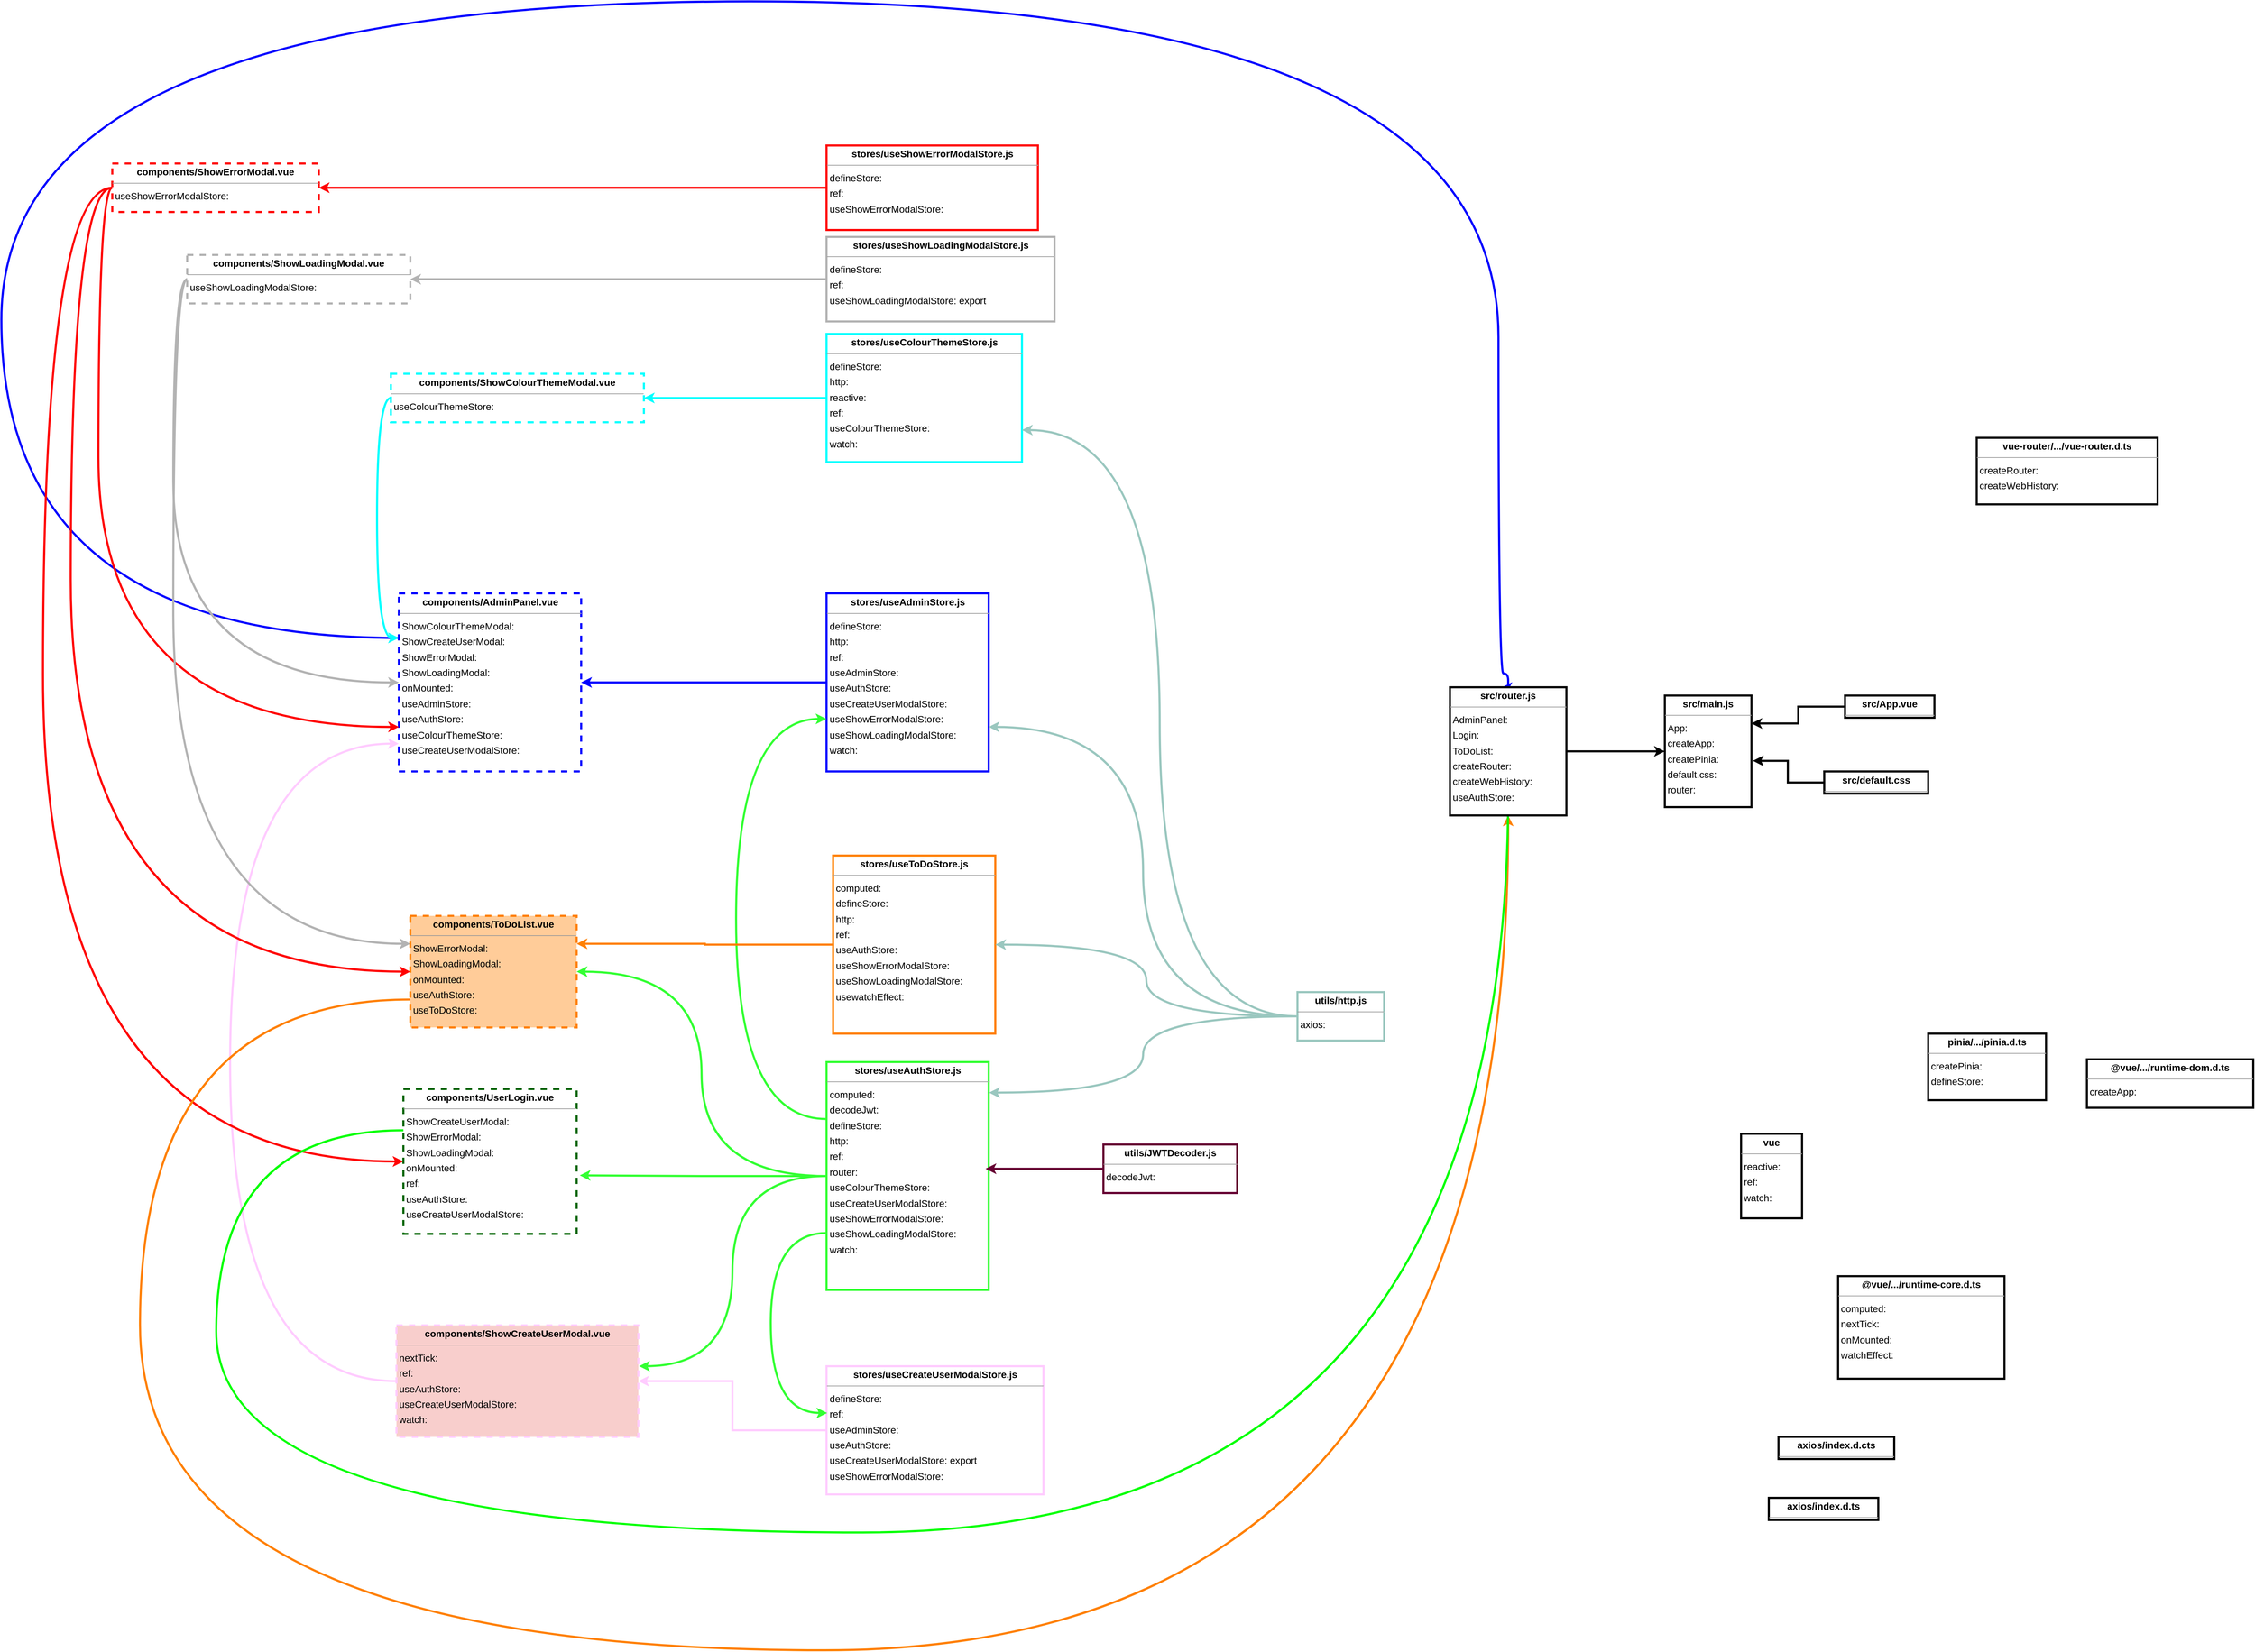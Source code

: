 <mxfile version="25.0.2">
  <diagram id="1cPTKQ7yVXZc2PTmmrw2" name="Page-1">
    <mxGraphModel dx="3926" dy="3214" grid="1" gridSize="10" guides="1" tooltips="1" connect="1" arrows="1" fold="1" page="0" pageScale="1" pageWidth="850" pageHeight="1100" background="none" math="0" shadow="0">
      <root>
        <mxCell id="0" />
        <mxCell id="1" parent="0" />
        <mxCell id="node15" value="&lt;p style=&quot;margin:0px;margin-top:4px;text-align:center;&quot;&gt;&lt;b&gt;@vue/.../runtime-core.d.ts&lt;/b&gt;&lt;/p&gt;&lt;hr size=&quot;1&quot;/&gt;&lt;p style=&quot;margin:0 0 0 4px;line-height:1.6;&quot;&gt; computed: &lt;br/&gt; nextTick: &lt;br/&gt; onMounted: &lt;br/&gt; watchEffect: &lt;/p&gt;" style="verticalAlign=top;align=left;overflow=fill;fontSize=14;fontFamily=Helvetica;html=1;rounded=0;shadow=0;comic=0;labelBackgroundColor=none;strokeWidth=3;" parent="1" vertex="1">
          <mxGeometry x="1620" y="910" width="240" height="148" as="geometry" />
        </mxCell>
        <mxCell id="node10" value="&lt;p style=&quot;margin:0px;margin-top:4px;text-align:center;&quot;&gt;&lt;b&gt;@vue/.../runtime-dom.d.ts&lt;/b&gt;&lt;/p&gt;&lt;hr size=&quot;1&quot;/&gt;&lt;p style=&quot;margin:0 0 0 4px;line-height:1.6;&quot;&gt; createApp: &lt;/p&gt;" style="verticalAlign=top;align=left;overflow=fill;fontSize=14;fontFamily=Helvetica;html=1;rounded=0;shadow=0;comic=0;labelBackgroundColor=none;strokeWidth=3;" parent="1" vertex="1">
          <mxGeometry x="1979" y="597" width="240" height="70" as="geometry" />
        </mxCell>
        <mxCell id="node3" value="&lt;p style=&quot;margin:0px;margin-top:4px;text-align:center;&quot;&gt;&lt;b&gt;axios/index.d.cts&lt;/b&gt;&lt;/p&gt;&lt;hr size=&quot;1&quot;/&gt;" style="verticalAlign=top;align=left;overflow=fill;fontSize=14;fontFamily=Helvetica;html=1;rounded=0;shadow=0;comic=0;labelBackgroundColor=none;strokeWidth=3;" parent="1" vertex="1">
          <mxGeometry x="1534" y="1142" width="167" height="32" as="geometry" />
        </mxCell>
        <mxCell id="node8" value="&lt;p style=&quot;margin:0px;margin-top:4px;text-align:center;&quot;&gt;&lt;b&gt;axios/index.d.ts&lt;/b&gt;&lt;/p&gt;&lt;hr size=&quot;1&quot;/&gt;" style="verticalAlign=top;align=left;overflow=fill;fontSize=14;fontFamily=Helvetica;html=1;rounded=0;shadow=0;comic=0;labelBackgroundColor=none;strokeWidth=3;" parent="1" vertex="1">
          <mxGeometry x="1520" y="1230" width="158" height="32" as="geometry" />
        </mxCell>
        <mxCell id="M14JZ69lAJ1LaN1hy8cX-10" style="edgeStyle=orthogonalEdgeStyle;rounded=0;orthogonalLoop=1;jettySize=auto;html=1;exitX=0;exitY=0.25;exitDx=0;exitDy=0;entryX=0.442;entryY=0.002;entryDx=0;entryDy=0;curved=1;strokeWidth=3;strokeColor=#0000FF;entryPerimeter=0;" edge="1" parent="1" source="node26" target="node14">
          <mxGeometry relative="1" as="geometry">
            <Array as="points">
              <mxPoint x="-1030" y="-11" />
              <mxPoint x="-1030" y="-930" />
              <mxPoint x="1130" y="-930" />
              <mxPoint x="1130" y="40" />
              <mxPoint x="1144" y="40" />
              <mxPoint x="1144" y="60" />
            </Array>
          </mxGeometry>
        </mxCell>
        <mxCell id="node26" value="&lt;p style=&quot;margin:0px;margin-top:4px;text-align:center;&quot;&gt;&lt;b&gt;components/AdminPanel.vue&lt;/b&gt;&lt;/p&gt;&lt;hr size=&quot;1&quot;/&gt;&lt;p style=&quot;margin:0 0 0 4px;line-height:1.6;&quot;&gt; ShowColourThemeModal: &lt;br/&gt; ShowCreateUserModal: &lt;br/&gt; ShowErrorModal: &lt;br/&gt; ShowLoadingModal: &lt;br/&gt; onMounted: &lt;br/&gt; useAdminStore: &lt;br/&gt; useAuthStore: &lt;br/&gt; useColourThemeStore: &lt;br/&gt; useCreateUserModalStore: &lt;/p&gt;" style="verticalAlign=top;align=left;overflow=fill;fontSize=14;fontFamily=Helvetica;html=1;rounded=0;shadow=0;comic=0;labelBackgroundColor=none;strokeWidth=3;dashed=1;strokeColor=#0000FF;" parent="1" vertex="1">
          <mxGeometry x="-456.5" y="-75.5" width="263" height="257" as="geometry" />
        </mxCell>
        <mxCell id="xZOa-KJpD2i_I52vvUyQ-35" style="edgeStyle=orthogonalEdgeStyle;rounded=0;orthogonalLoop=1;jettySize=auto;html=1;exitX=0;exitY=0.5;exitDx=0;exitDy=0;entryX=0;entryY=0.25;entryDx=0;entryDy=0;strokeColor=#00FFFF;strokeWidth=3;curved=1;" parent="1" source="node16" target="node26" edge="1">
          <mxGeometry relative="1" as="geometry" />
        </mxCell>
        <mxCell id="node16" value="&lt;p style=&quot;margin:0px;margin-top:4px;text-align:center;&quot;&gt;&lt;b&gt;components/ShowColourThemeModal.vue&lt;/b&gt;&lt;/p&gt;&lt;hr size=&quot;1&quot;/&gt;&lt;p style=&quot;margin:0 0 0 4px;line-height:1.6;&quot;&gt; useColourThemeStore: &lt;/p&gt;" style="verticalAlign=top;align=left;overflow=fill;fontSize=14;fontFamily=Helvetica;html=1;rounded=0;shadow=0;comic=0;labelBackgroundColor=none;strokeWidth=3;strokeColor=#00FFFF;dashed=1;" parent="1" vertex="1">
          <mxGeometry x="-468" y="-392.5" width="365" height="70" as="geometry" />
        </mxCell>
        <mxCell id="xZOa-KJpD2i_I52vvUyQ-36" style="edgeStyle=orthogonalEdgeStyle;rounded=0;orthogonalLoop=1;jettySize=auto;html=1;exitX=0;exitY=0.5;exitDx=0;exitDy=0;entryX=-0.001;entryY=0.844;entryDx=0;entryDy=0;entryPerimeter=0;strokeWidth=3;strokeColor=#FFCCFF;jumpStyle=arc;curved=1;" parent="1" source="node9" target="node26" edge="1">
          <mxGeometry relative="1" as="geometry">
            <mxPoint x="-670" as="targetPoint" />
            <Array as="points">
              <mxPoint x="-700" y="1061" />
              <mxPoint x="-700" y="141" />
            </Array>
          </mxGeometry>
        </mxCell>
        <mxCell id="node9" value="&lt;p style=&quot;margin:0px;margin-top:4px;text-align:center;&quot;&gt;&lt;b&gt;components/ShowCreateUserModal.vue&lt;/b&gt;&lt;/p&gt;&lt;hr size=&quot;1&quot;/&gt;&lt;p style=&quot;margin:0 0 0 4px;line-height:1.6;&quot;&gt; nextTick: &lt;br/&gt; ref: &lt;br/&gt; useAuthStore: &lt;br/&gt; useCreateUserModalStore: &lt;br/&gt; watch: &lt;/p&gt;" style="verticalAlign=top;align=left;overflow=fill;fontSize=14;fontFamily=Helvetica;html=1;rounded=0;shadow=0;comic=0;labelBackgroundColor=none;strokeWidth=3;strokeColor=#FFCCFF;dashed=1;fillColor=#F8CECC;" parent="1" vertex="1">
          <mxGeometry x="-460" y="981" width="349" height="161" as="geometry" />
        </mxCell>
        <mxCell id="xZOa-KJpD2i_I52vvUyQ-21" style="edgeStyle=orthogonalEdgeStyle;rounded=0;orthogonalLoop=1;jettySize=auto;html=1;exitX=0;exitY=0.5;exitDx=0;exitDy=0;entryX=0;entryY=0.5;entryDx=0;entryDy=0;strokeWidth=3;strokeColor=#FF0000;curved=1;" parent="1" source="node23" target="node2" edge="1">
          <mxGeometry relative="1" as="geometry">
            <mxPoint x="-690" y="40" as="targetPoint" />
            <Array as="points">
              <mxPoint x="-930" y="-661" />
              <mxPoint x="-930" y="471" />
            </Array>
          </mxGeometry>
        </mxCell>
        <mxCell id="xZOa-KJpD2i_I52vvUyQ-23" style="edgeStyle=orthogonalEdgeStyle;rounded=0;orthogonalLoop=1;jettySize=auto;html=1;exitX=0;exitY=0.5;exitDx=0;exitDy=0;entryX=0;entryY=0.75;entryDx=0;entryDy=0;strokeWidth=3;strokeColor=#FF0000;curved=1;" parent="1" source="node23" target="node26" edge="1">
          <mxGeometry relative="1" as="geometry">
            <mxPoint x="-550" y="80" as="targetPoint" />
          </mxGeometry>
        </mxCell>
        <mxCell id="xZOa-KJpD2i_I52vvUyQ-24" style="edgeStyle=orthogonalEdgeStyle;rounded=0;orthogonalLoop=1;jettySize=auto;html=1;exitX=0;exitY=0.5;exitDx=0;exitDy=0;entryX=0;entryY=0.5;entryDx=0;entryDy=0;strokeWidth=3;strokeColor=#FF0000;curved=1;" parent="1" source="node23" target="node7" edge="1">
          <mxGeometry relative="1" as="geometry">
            <mxPoint x="-550" y="520" as="targetPoint" />
            <Array as="points">
              <mxPoint x="-970" y="-661" />
              <mxPoint x="-970" y="745" />
            </Array>
          </mxGeometry>
        </mxCell>
        <mxCell id="node23" value="&lt;p style=&quot;margin:0px;margin-top:4px;text-align:center;&quot;&gt;&lt;b&gt;components/ShowErrorModal.vue&lt;/b&gt;&lt;/p&gt;&lt;hr size=&quot;1&quot;/&gt;&lt;p style=&quot;margin:0 0 0 4px;line-height:1.6;&quot;&gt; useShowErrorModalStore: &lt;/p&gt;" style="verticalAlign=top;align=left;overflow=fill;fontSize=14;fontFamily=Helvetica;html=1;rounded=0;shadow=0;comic=0;labelBackgroundColor=none;strokeWidth=3;strokeColor=#FF0000;dashed=1;" parent="1" vertex="1">
          <mxGeometry x="-870" y="-696" width="298" height="70" as="geometry" />
        </mxCell>
        <mxCell id="xZOa-KJpD2i_I52vvUyQ-32" style="edgeStyle=orthogonalEdgeStyle;rounded=0;orthogonalLoop=1;jettySize=auto;html=1;exitX=0;exitY=0.5;exitDx=0;exitDy=0;entryX=0;entryY=0.25;entryDx=0;entryDy=0;strokeWidth=3;strokeColor=#B3B3B3;curved=1;" parent="1" source="node17" target="node2" edge="1">
          <mxGeometry relative="1" as="geometry" />
        </mxCell>
        <mxCell id="xZOa-KJpD2i_I52vvUyQ-34" style="edgeStyle=orthogonalEdgeStyle;rounded=0;orthogonalLoop=1;jettySize=auto;html=1;exitX=0;exitY=0.5;exitDx=0;exitDy=0;entryX=0;entryY=0.5;entryDx=0;entryDy=0;strokeWidth=3;strokeColor=#B3B3B3;curved=1;" parent="1" source="node17" target="node26" edge="1">
          <mxGeometry relative="1" as="geometry">
            <mxPoint x="-730" y="50.0" as="targetPoint" />
          </mxGeometry>
        </mxCell>
        <mxCell id="node17" value="&lt;p style=&quot;margin:0px;margin-top:4px;text-align:center;&quot;&gt;&lt;b&gt;components/ShowLoadingModal.vue&lt;/b&gt;&lt;/p&gt;&lt;hr size=&quot;1&quot;/&gt;&lt;p style=&quot;margin:0 0 0 4px;line-height:1.6;&quot;&gt; useShowLoadingModalStore: &lt;/p&gt;" style="verticalAlign=top;align=left;overflow=fill;fontSize=14;fontFamily=Helvetica;html=1;rounded=0;shadow=0;comic=0;labelBackgroundColor=none;strokeWidth=3;strokeColor=#B3B3B3;dashed=1;" parent="1" vertex="1">
          <mxGeometry x="-762" y="-564" width="322" height="70" as="geometry" />
        </mxCell>
        <mxCell id="M14JZ69lAJ1LaN1hy8cX-9" style="edgeStyle=orthogonalEdgeStyle;rounded=0;orthogonalLoop=1;jettySize=auto;html=1;exitX=0;exitY=0.75;exitDx=0;exitDy=0;entryX=0.5;entryY=1;entryDx=0;entryDy=0;curved=1;strokeColor=#FF8000;strokeWidth=3;" edge="1" parent="1" source="node2" target="node14">
          <mxGeometry relative="1" as="geometry">
            <Array as="points">
              <mxPoint x="-830" y="511" />
              <mxPoint x="-830" y="1450" />
              <mxPoint x="1144" y="1450" />
            </Array>
          </mxGeometry>
        </mxCell>
        <mxCell id="node2" value="&lt;p style=&quot;margin:0px;margin-top:4px;text-align:center;&quot;&gt;&lt;b&gt;components/ToDoList.vue&lt;/b&gt;&lt;/p&gt;&lt;hr size=&quot;1&quot;/&gt;&lt;p style=&quot;margin:0 0 0 4px;line-height:1.6;&quot;&gt; ShowErrorModal: &lt;br/&gt; ShowLoadingModal: &lt;br/&gt; onMounted: &lt;br/&gt; useAuthStore: &lt;br/&gt; useToDoStore: &lt;/p&gt;" style="verticalAlign=top;align=left;overflow=fill;fontSize=14;fontFamily=Helvetica;html=1;rounded=0;shadow=0;comic=0;labelBackgroundColor=none;strokeWidth=3;strokeColor=#FF8000;dashed=1;fillColor=#FFCC99;" parent="1" vertex="1">
          <mxGeometry x="-440" y="390" width="240" height="161" as="geometry" />
        </mxCell>
        <mxCell id="M14JZ69lAJ1LaN1hy8cX-1" style="edgeStyle=orthogonalEdgeStyle;rounded=0;orthogonalLoop=1;jettySize=auto;html=1;exitX=0;exitY=0.5;exitDx=0;exitDy=0;entryX=0.5;entryY=1;entryDx=0;entryDy=0;curved=1;strokeWidth=3;strokeColor=#00FF00;" edge="1" parent="1">
          <mxGeometry relative="1" as="geometry">
            <mxPoint x="1144.0" y="200" as="targetPoint" />
            <mxPoint x="-450" y="699.5" as="sourcePoint" />
            <Array as="points">
              <mxPoint x="-720" y="699" />
              <mxPoint x="-720" y="1280" />
              <mxPoint x="1144" y="1280" />
            </Array>
          </mxGeometry>
        </mxCell>
        <mxCell id="node7" value="&lt;p style=&quot;margin:0px;margin-top:4px;text-align:center;&quot;&gt;&lt;b&gt;components/UserLogin.vue&lt;/b&gt;&lt;/p&gt;&lt;hr size=&quot;1&quot;/&gt;&lt;p style=&quot;margin:0 0 0 4px;line-height:1.6;&quot;&gt; ShowCreateUserModal: &lt;br/&gt; ShowErrorModal: &lt;br/&gt; ShowLoadingModal: &lt;br/&gt; onMounted: &lt;br/&gt; ref: &lt;br/&gt; useAuthStore: &lt;br/&gt; useCreateUserModalStore: &lt;/p&gt;" style="verticalAlign=top;align=left;overflow=fill;fontSize=14;fontFamily=Helvetica;html=1;rounded=0;shadow=0;comic=0;labelBackgroundColor=none;strokeWidth=3;dashed=1;strokeColor=#006600;" parent="1" vertex="1">
          <mxGeometry x="-450" y="640" width="250" height="209" as="geometry" />
        </mxCell>
        <mxCell id="node25" value="&lt;p style=&quot;margin:0px;margin-top:4px;text-align:center;&quot;&gt;&lt;b&gt;pinia/.../pinia.d.ts&lt;/b&gt;&lt;/p&gt;&lt;hr size=&quot;1&quot;/&gt;&lt;p style=&quot;margin:0 0 0 4px;line-height:1.6;&quot;&gt; createPinia: &lt;br/&gt; defineStore: &lt;/p&gt;" style="verticalAlign=top;align=left;overflow=fill;fontSize=14;fontFamily=Helvetica;html=1;rounded=0;shadow=0;comic=0;labelBackgroundColor=none;strokeWidth=3;" parent="1" vertex="1">
          <mxGeometry x="1750" y="560" width="170" height="96" as="geometry" />
        </mxCell>
        <mxCell id="xZOa-KJpD2i_I52vvUyQ-7" style="edgeStyle=orthogonalEdgeStyle;rounded=0;orthogonalLoop=1;jettySize=auto;html=1;exitX=0;exitY=0.5;exitDx=0;exitDy=0;entryX=1;entryY=0.25;entryDx=0;entryDy=0;strokeWidth=3;" parent="1" source="node11" target="node21" edge="1">
          <mxGeometry relative="1" as="geometry" />
        </mxCell>
        <mxCell id="node11" value="&lt;p style=&quot;margin:0px;margin-top:4px;text-align:center;&quot;&gt;&lt;b&gt;src/App.vue&lt;/b&gt;&lt;/p&gt;&lt;hr size=&quot;1&quot;/&gt;" style="verticalAlign=top;align=left;overflow=fill;fontSize=14;fontFamily=Helvetica;html=1;rounded=0;shadow=0;comic=0;labelBackgroundColor=none;strokeWidth=3;" parent="1" vertex="1">
          <mxGeometry x="1630" y="72" width="129" height="32" as="geometry" />
        </mxCell>
        <mxCell id="node4" value="&lt;p style=&quot;margin:0px;margin-top:4px;text-align:center;&quot;&gt;&lt;b&gt;src/default.css&lt;/b&gt;&lt;/p&gt;&lt;hr size=&quot;1&quot;/&gt;" style="verticalAlign=top;align=left;overflow=fill;fontSize=14;fontFamily=Helvetica;html=1;rounded=0;shadow=0;comic=0;labelBackgroundColor=none;strokeWidth=3;" parent="1" vertex="1">
          <mxGeometry x="1600" y="181.5" width="150" height="32" as="geometry" />
        </mxCell>
        <mxCell id="node21" value="&lt;p style=&quot;margin:0px;margin-top:4px;text-align:center;&quot;&gt;&lt;b&gt;src/main.js&lt;/b&gt;&lt;/p&gt;&lt;hr size=&quot;1&quot;/&gt;&lt;p style=&quot;margin:0 0 0 4px;line-height:1.6;&quot;&gt; App: &lt;br/&gt; createApp: &lt;br/&gt; createPinia: &lt;br/&gt; default.css: &lt;br/&gt; router: &lt;/p&gt;" style="verticalAlign=top;align=left;overflow=fill;fontSize=14;fontFamily=Helvetica;html=1;rounded=0;shadow=0;comic=0;labelBackgroundColor=none;strokeWidth=3;" parent="1" vertex="1">
          <mxGeometry x="1370" y="72" width="125" height="161" as="geometry" />
        </mxCell>
        <mxCell id="xZOa-KJpD2i_I52vvUyQ-4" style="edgeStyle=orthogonalEdgeStyle;rounded=0;orthogonalLoop=1;jettySize=auto;html=1;exitX=1;exitY=0.5;exitDx=0;exitDy=0;entryX=0;entryY=0.5;entryDx=0;entryDy=0;strokeWidth=3;" parent="1" source="node14" target="node21" edge="1">
          <mxGeometry relative="1" as="geometry" />
        </mxCell>
        <mxCell id="node14" value="&lt;p style=&quot;margin:0px;margin-top:4px;text-align:center;&quot;&gt;&lt;b&gt;src/router.js&lt;/b&gt;&lt;/p&gt;&lt;hr size=&quot;1&quot;/&gt;&lt;p style=&quot;margin:0 0 0 4px;line-height:1.6;&quot;&gt; AdminPanel: &lt;br/&gt; Login: &lt;br/&gt; ToDoList: &lt;br/&gt; createRouter: &lt;br/&gt; createWebHistory: &lt;br/&gt; useAuthStore: &lt;/p&gt;" style="verticalAlign=top;align=left;overflow=fill;fontSize=14;fontFamily=Helvetica;html=1;rounded=0;shadow=0;comic=0;labelBackgroundColor=none;strokeWidth=3;" parent="1" vertex="1">
          <mxGeometry x="1060" y="60" width="168" height="185" as="geometry" />
        </mxCell>
        <mxCell id="xZOa-KJpD2i_I52vvUyQ-15" style="edgeStyle=orthogonalEdgeStyle;rounded=0;orthogonalLoop=1;jettySize=auto;html=1;exitX=0;exitY=0.5;exitDx=0;exitDy=0;strokeWidth=3;strokeColor=#0000FF;" parent="1" source="node19" target="node26" edge="1">
          <mxGeometry relative="1" as="geometry">
            <mxPoint x="-190" y="53.667" as="targetPoint" />
          </mxGeometry>
        </mxCell>
        <mxCell id="node19" value="&lt;p style=&quot;margin:0px;margin-top:4px;text-align:center;&quot;&gt;&lt;b&gt;stores/useAdminStore.js&lt;/b&gt;&lt;/p&gt;&lt;hr size=&quot;1&quot;/&gt;&lt;p style=&quot;margin:0 0 0 4px;line-height:1.6;&quot;&gt; defineStore: &lt;br/&gt; http: &lt;br/&gt; ref: &lt;br/&gt; useAdminStore: &lt;br/&gt; useAuthStore: &lt;br/&gt; useCreateUserModalStore: &lt;br/&gt; useShowErrorModalStore: &lt;br/&gt; useShowLoadingModalStore: &lt;br/&gt; watch: &lt;/p&gt;" style="verticalAlign=top;align=left;overflow=fill;fontSize=14;fontFamily=Helvetica;html=1;rounded=0;shadow=0;comic=0;labelBackgroundColor=none;strokeWidth=3;strokeColor=#0000FF;" parent="1" vertex="1">
          <mxGeometry x="160.5" y="-75.5" width="234" height="257" as="geometry" />
        </mxCell>
        <mxCell id="xZOa-KJpD2i_I52vvUyQ-10" style="edgeStyle=orthogonalEdgeStyle;rounded=0;orthogonalLoop=1;jettySize=auto;html=1;exitX=0;exitY=0.5;exitDx=0;exitDy=0;entryX=1;entryY=0.5;entryDx=0;entryDy=0;strokeWidth=3;strokeColor=#33FF33;curved=1;" parent="1" source="node13" target="node2" edge="1">
          <mxGeometry relative="1" as="geometry" />
        </mxCell>
        <mxCell id="xZOa-KJpD2i_I52vvUyQ-13" style="edgeStyle=orthogonalEdgeStyle;rounded=0;orthogonalLoop=1;jettySize=auto;html=1;exitX=0;exitY=0.5;exitDx=0;exitDy=0;entryX=1.003;entryY=0.366;entryDx=0;entryDy=0;entryPerimeter=0;strokeWidth=3;strokeColor=#33FF33;curved=1;" parent="1" source="node13" target="node9" edge="1">
          <mxGeometry relative="1" as="geometry">
            <mxPoint x="-70" y="1040" as="targetPoint" />
          </mxGeometry>
        </mxCell>
        <mxCell id="xZOa-KJpD2i_I52vvUyQ-29" style="edgeStyle=orthogonalEdgeStyle;rounded=0;orthogonalLoop=1;jettySize=auto;html=1;exitX=0;exitY=0.25;exitDx=0;exitDy=0;entryX=-0.001;entryY=0.705;entryDx=0;entryDy=0;entryPerimeter=0;strokeColor=#33FF33;strokeWidth=3;curved=1;" parent="1" source="node13" target="node19" edge="1">
          <mxGeometry relative="1" as="geometry">
            <mxPoint x="80" y="240" as="targetPoint" />
            <Array as="points">
              <mxPoint x="30" y="683" />
              <mxPoint x="30" y="106" />
            </Array>
          </mxGeometry>
        </mxCell>
        <mxCell id="node13" value="&lt;p style=&quot;margin:0px;margin-top:4px;text-align:center;&quot;&gt;&lt;b&gt;stores/useAuthStore.js&lt;/b&gt;&lt;/p&gt;&lt;hr size=&quot;1&quot;&gt;&lt;p style=&quot;margin:0 0 0 4px;line-height:1.6;&quot;&gt; computed: &lt;br&gt; decodeJwt: &lt;br&gt; defineStore: &lt;br&gt; http: &lt;br&gt; ref: &lt;br&gt; router:&lt;br&gt; useColourThemeStore: &lt;br&gt; useCreateUserModalStore: &lt;br&gt; useShowErrorModalStore: &lt;br&gt; useShowLoadingModalStore: &lt;br&gt; watch: &lt;/p&gt;" style="verticalAlign=top;align=left;overflow=fill;fontSize=14;fontFamily=Helvetica;html=1;rounded=0;shadow=0;comic=0;labelBackgroundColor=none;strokeWidth=3;strokeColor=#33FF33;" parent="1" vertex="1">
          <mxGeometry x="160.5" y="601" width="234" height="329" as="geometry" />
        </mxCell>
        <mxCell id="xZOa-KJpD2i_I52vvUyQ-18" style="edgeStyle=orthogonalEdgeStyle;rounded=0;orthogonalLoop=1;jettySize=auto;html=1;exitX=0;exitY=0.5;exitDx=0;exitDy=0;entryX=1;entryY=0.5;entryDx=0;entryDy=0;strokeWidth=3;strokeColor=#00FFFF;" parent="1" source="node1" target="node16" edge="1">
          <mxGeometry relative="1" as="geometry" />
        </mxCell>
        <mxCell id="node1" value="&lt;p style=&quot;margin:0px;margin-top:4px;text-align:center;&quot;&gt;&lt;b&gt;stores/useColourThemeStore.js&lt;/b&gt;&lt;/p&gt;&lt;hr size=&quot;1&quot;/&gt;&lt;p style=&quot;margin:0 0 0 4px;line-height:1.6;&quot;&gt; defineStore: &lt;br/&gt; http: &lt;br/&gt; reactive: &lt;br/&gt; ref: &lt;br/&gt; useColourThemeStore: &lt;br/&gt; watch: &lt;/p&gt;" style="verticalAlign=top;align=left;overflow=fill;fontSize=14;fontFamily=Helvetica;html=1;rounded=0;shadow=0;comic=0;labelBackgroundColor=none;strokeWidth=3;strokeColor=#00FFFF;" parent="1" vertex="1">
          <mxGeometry x="160.5" y="-450" width="282" height="185" as="geometry" />
        </mxCell>
        <mxCell id="xZOa-KJpD2i_I52vvUyQ-27" style="edgeStyle=orthogonalEdgeStyle;rounded=0;orthogonalLoop=1;jettySize=auto;html=1;exitX=0;exitY=0.5;exitDx=0;exitDy=0;entryX=1;entryY=0.5;entryDx=0;entryDy=0;strokeWidth=3;strokeColor=#FFCCFF;" parent="1" source="node20" target="node9" edge="1">
          <mxGeometry relative="1" as="geometry" />
        </mxCell>
        <mxCell id="node20" value="&lt;p style=&quot;margin:0px;margin-top:4px;text-align:center;&quot;&gt;&lt;b&gt;stores/useCreateUserModalStore.js&lt;/b&gt;&lt;/p&gt;&lt;hr size=&quot;1&quot;&gt;&lt;p style=&quot;margin:0 0 0 4px;line-height:1.6;&quot;&gt; defineStore: &lt;br&gt; ref: &lt;br&gt; useAdminStore: &lt;br&gt; useAuthStore: &lt;br&gt; useCreateUserModalStore: export&lt;br&gt; useShowErrorModalStore: &lt;/p&gt;" style="verticalAlign=top;align=left;overflow=fill;fontSize=14;fontFamily=Helvetica;html=1;rounded=0;shadow=0;comic=0;labelBackgroundColor=none;strokeWidth=3;strokeColor=#FFCCFF;" parent="1" vertex="1">
          <mxGeometry x="160.5" y="1040" width="313" height="185" as="geometry" />
        </mxCell>
        <mxCell id="xZOa-KJpD2i_I52vvUyQ-19" style="edgeStyle=orthogonalEdgeStyle;rounded=0;orthogonalLoop=1;jettySize=auto;html=1;exitX=0;exitY=0.5;exitDx=0;exitDy=0;strokeWidth=3;strokeColor=#FF0000;" parent="1" source="node22" target="node23" edge="1">
          <mxGeometry relative="1" as="geometry" />
        </mxCell>
        <mxCell id="node22" value="&lt;p style=&quot;margin:0px;margin-top:4px;text-align:center;&quot;&gt;&lt;b&gt;stores/useShowErrorModalStore.js&lt;/b&gt;&lt;/p&gt;&lt;hr size=&quot;1&quot;/&gt;&lt;p style=&quot;margin:0 0 0 4px;line-height:1.6;&quot;&gt; defineStore: &lt;br/&gt; ref: &lt;br/&gt; useShowErrorModalStore: &lt;/p&gt;" style="verticalAlign=top;align=left;overflow=fill;fontSize=14;fontFamily=Helvetica;html=1;rounded=0;shadow=0;comic=0;labelBackgroundColor=none;strokeWidth=3;strokeColor=#FF0000;" parent="1" vertex="1">
          <mxGeometry x="160.5" y="-722" width="305" height="122" as="geometry" />
        </mxCell>
        <mxCell id="xZOa-KJpD2i_I52vvUyQ-17" style="edgeStyle=orthogonalEdgeStyle;rounded=0;orthogonalLoop=1;jettySize=auto;html=1;exitX=0;exitY=0.5;exitDx=0;exitDy=0;entryX=1;entryY=0.5;entryDx=0;entryDy=0;strokeWidth=3;strokeColor=#B3B3B3;" parent="1" source="node24" target="node17" edge="1">
          <mxGeometry relative="1" as="geometry" />
        </mxCell>
        <mxCell id="node24" value="&lt;p style=&quot;margin:0px;margin-top:4px;text-align:center;&quot;&gt;&lt;b&gt;stores/useShowLoadingModalStore.js&lt;/b&gt;&lt;/p&gt;&lt;hr size=&quot;1&quot;&gt;&lt;p style=&quot;margin:0 0 0 4px;line-height:1.6;&quot;&gt; defineStore: &lt;br&gt; ref: &lt;br&gt; useShowLoadingModalStore: export&lt;/p&gt;" style="verticalAlign=top;align=left;overflow=fill;fontSize=14;fontFamily=Helvetica;html=1;rounded=0;shadow=0;comic=0;labelBackgroundColor=none;strokeWidth=3;strokeColor=#B3B3B3;" parent="1" vertex="1">
          <mxGeometry x="160.5" y="-590" width="329" height="122" as="geometry" />
        </mxCell>
        <mxCell id="xZOa-KJpD2i_I52vvUyQ-11" style="edgeStyle=orthogonalEdgeStyle;rounded=0;orthogonalLoop=1;jettySize=auto;html=1;exitX=0;exitY=0.5;exitDx=0;exitDy=0;entryX=1;entryY=0.25;entryDx=0;entryDy=0;strokeColor=#FF8000;strokeWidth=3;" parent="1" source="node18" target="node2" edge="1">
          <mxGeometry relative="1" as="geometry" />
        </mxCell>
        <mxCell id="node18" value="&lt;p style=&quot;margin:0px;margin-top:4px;text-align:center;&quot;&gt;&lt;b&gt;stores/useToDoStore.js&lt;/b&gt;&lt;/p&gt;&lt;hr size=&quot;1&quot;&gt;&lt;p style=&quot;margin:0 0 0 4px;line-height:1.6;&quot;&gt; computed: &lt;br&gt; defineStore: &lt;br&gt; http: &lt;br&gt; ref: &lt;br&gt; useAuthStore: &lt;br&gt; useShowErrorModalStore: &lt;br&gt; useShowLoadingModalStore: &lt;br&gt; usewatchEffect: &lt;/p&gt;" style="verticalAlign=top;align=left;overflow=fill;fontSize=14;fontFamily=Helvetica;html=1;rounded=0;shadow=0;comic=0;labelBackgroundColor=none;strokeWidth=3;strokeColor=#FF8000;" parent="1" vertex="1">
          <mxGeometry x="170" y="303" width="234" height="257" as="geometry" />
        </mxCell>
        <mxCell id="xZOa-KJpD2i_I52vvUyQ-8" style="edgeStyle=orthogonalEdgeStyle;rounded=0;orthogonalLoop=1;jettySize=auto;html=1;exitX=0;exitY=0.5;exitDx=0;exitDy=0;strokeWidth=3;strokeColor=#660033;" parent="1" source="node12" edge="1">
          <mxGeometry relative="1" as="geometry">
            <mxPoint x="390" y="755" as="targetPoint" />
          </mxGeometry>
        </mxCell>
        <mxCell id="node12" value="&lt;p style=&quot;margin:0px;margin-top:4px;text-align:center;&quot;&gt;&lt;b&gt;utils/JWTDecoder.js&lt;/b&gt;&lt;/p&gt;&lt;hr size=&quot;1&quot;/&gt;&lt;p style=&quot;margin:0 0 0 4px;line-height:1.6;&quot;&gt; decodeJwt: &lt;/p&gt;" style="verticalAlign=top;align=left;overflow=fill;fontSize=14;fontFamily=Helvetica;html=1;rounded=0;shadow=0;comic=0;labelBackgroundColor=none;strokeWidth=3;strokeColor=#660033;" parent="1" vertex="1">
          <mxGeometry x="560" y="720" width="193" height="70" as="geometry" />
        </mxCell>
        <mxCell id="M14JZ69lAJ1LaN1hy8cX-3" style="edgeStyle=orthogonalEdgeStyle;rounded=0;orthogonalLoop=1;jettySize=auto;html=1;exitX=0;exitY=0.5;exitDx=0;exitDy=0;entryX=1;entryY=0.5;entryDx=0;entryDy=0;curved=1;strokeWidth=3;strokeColor=#9AC7BF;" edge="1" parent="1" source="node0" target="node18">
          <mxGeometry relative="1" as="geometry" />
        </mxCell>
        <mxCell id="M14JZ69lAJ1LaN1hy8cX-5" style="edgeStyle=orthogonalEdgeStyle;rounded=0;orthogonalLoop=1;jettySize=auto;html=1;exitX=0;exitY=0.5;exitDx=0;exitDy=0;entryX=1;entryY=0.75;entryDx=0;entryDy=0;curved=1;strokeWidth=3;strokeColor=#9AC7BF;" edge="1" parent="1" source="node0" target="node19">
          <mxGeometry relative="1" as="geometry" />
        </mxCell>
        <mxCell id="M14JZ69lAJ1LaN1hy8cX-6" style="edgeStyle=orthogonalEdgeStyle;rounded=0;orthogonalLoop=1;jettySize=auto;html=1;exitX=0;exitY=0.5;exitDx=0;exitDy=0;entryX=1;entryY=0.75;entryDx=0;entryDy=0;curved=1;strokeWidth=3;strokeColor=#9AC7BF;" edge="1" parent="1" source="node0" target="node1">
          <mxGeometry relative="1" as="geometry" />
        </mxCell>
        <mxCell id="node0" value="&lt;p style=&quot;margin:0px;margin-top:4px;text-align:center;&quot;&gt;&lt;b&gt;utils/http.js&lt;/b&gt;&lt;/p&gt;&lt;hr size=&quot;1&quot;/&gt;&lt;p style=&quot;margin:0 0 0 4px;line-height:1.6;&quot;&gt; axios: &lt;/p&gt;" style="verticalAlign=top;align=left;overflow=fill;fontSize=14;fontFamily=Helvetica;html=1;rounded=0;shadow=0;comic=0;labelBackgroundColor=none;strokeWidth=3;strokeColor=#9AC7BF;" parent="1" vertex="1">
          <mxGeometry x="840" y="500" width="125" height="70" as="geometry" />
        </mxCell>
        <mxCell id="node5" value="&lt;p style=&quot;margin:0px;margin-top:4px;text-align:center;&quot;&gt;&lt;b&gt;vue&lt;/b&gt;&lt;/p&gt;&lt;hr size=&quot;1&quot;/&gt;&lt;p style=&quot;margin:0 0 0 4px;line-height:1.6;&quot;&gt; reactive: &lt;br/&gt; ref: &lt;br/&gt; watch: &lt;/p&gt;" style="verticalAlign=top;align=left;overflow=fill;fontSize=14;fontFamily=Helvetica;html=1;rounded=0;shadow=0;comic=0;labelBackgroundColor=none;strokeWidth=3;" parent="1" vertex="1">
          <mxGeometry x="1480" y="704.5" width="88" height="122" as="geometry" />
        </mxCell>
        <mxCell id="node6" value="&lt;p style=&quot;margin:0px;margin-top:4px;text-align:center;&quot;&gt;&lt;b&gt;vue-router/.../vue-router.d.ts&lt;/b&gt;&lt;/p&gt;&lt;hr size=&quot;1&quot;/&gt;&lt;p style=&quot;margin:0 0 0 4px;line-height:1.6;&quot;&gt; createRouter: &lt;br/&gt; createWebHistory: &lt;/p&gt;" style="verticalAlign=top;align=left;overflow=fill;fontSize=14;fontFamily=Helvetica;html=1;rounded=0;shadow=0;comic=0;labelBackgroundColor=none;strokeWidth=3;" parent="1" vertex="1">
          <mxGeometry x="1820" y="-300" width="261" height="96" as="geometry" />
        </mxCell>
        <mxCell id="xZOa-KJpD2i_I52vvUyQ-6" style="edgeStyle=orthogonalEdgeStyle;rounded=0;orthogonalLoop=1;jettySize=auto;html=1;exitX=0;exitY=0.5;exitDx=0;exitDy=0;entryX=1.016;entryY=0.585;entryDx=0;entryDy=0;entryPerimeter=0;strokeWidth=3;" parent="1" source="node4" target="node21" edge="1">
          <mxGeometry relative="1" as="geometry" />
        </mxCell>
        <mxCell id="xZOa-KJpD2i_I52vvUyQ-9" style="edgeStyle=orthogonalEdgeStyle;rounded=0;orthogonalLoop=1;jettySize=auto;html=1;exitX=0;exitY=0.5;exitDx=0;exitDy=0;entryX=1.018;entryY=0.596;entryDx=0;entryDy=0;entryPerimeter=0;strokeWidth=3;strokeColor=#33FF33;" parent="1" source="node13" target="node7" edge="1">
          <mxGeometry relative="1" as="geometry" />
        </mxCell>
        <mxCell id="xZOa-KJpD2i_I52vvUyQ-28" style="edgeStyle=orthogonalEdgeStyle;rounded=0;orthogonalLoop=1;jettySize=auto;html=1;exitX=0;exitY=0.75;exitDx=0;exitDy=0;entryX=0.003;entryY=0.365;entryDx=0;entryDy=0;entryPerimeter=0;strokeWidth=3;strokeColor=#33FF33;curved=1;" parent="1" source="node13" target="node20" edge="1">
          <mxGeometry relative="1" as="geometry">
            <Array as="points">
              <mxPoint x="80" y="848" />
              <mxPoint x="80" y="1108" />
            </Array>
          </mxGeometry>
        </mxCell>
        <mxCell id="M14JZ69lAJ1LaN1hy8cX-4" style="edgeStyle=orthogonalEdgeStyle;rounded=0;orthogonalLoop=1;jettySize=auto;html=1;exitX=0;exitY=0.5;exitDx=0;exitDy=0;entryX=1.002;entryY=0.134;entryDx=0;entryDy=0;curved=1;strokeWidth=3;strokeColor=#9AC7BF;entryPerimeter=0;" edge="1" parent="1" source="node0" target="node13">
          <mxGeometry relative="1" as="geometry">
            <mxPoint x="850" y="545" as="sourcePoint" />
            <mxPoint x="414" y="442" as="targetPoint" />
          </mxGeometry>
        </mxCell>
      </root>
    </mxGraphModel>
  </diagram>
</mxfile>
